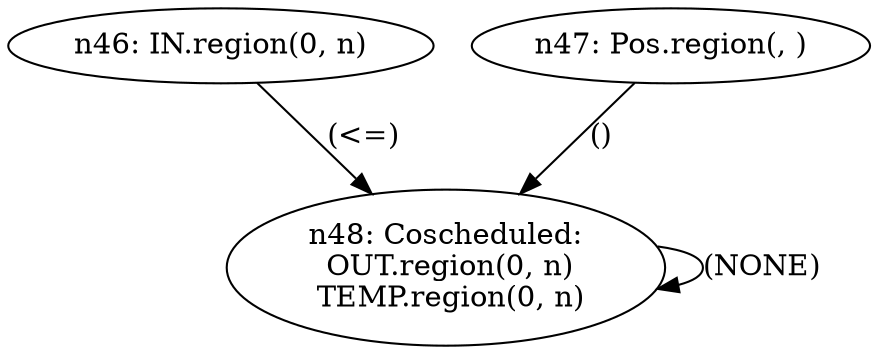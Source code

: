 digraph {
  n46[label="n46: IN.region(0, n)"];
  n47[label="n47: Pos.region(, )"];
  n48[label="n48: Coscheduled:\n OUT.region(0, n)\n TEMP.region(0, n)"];
  n48 -> n48[ label="(NONE)"];
  n47 -> n48[ label="()"];
  n46 -> n48[ label="(<=)"];
}
